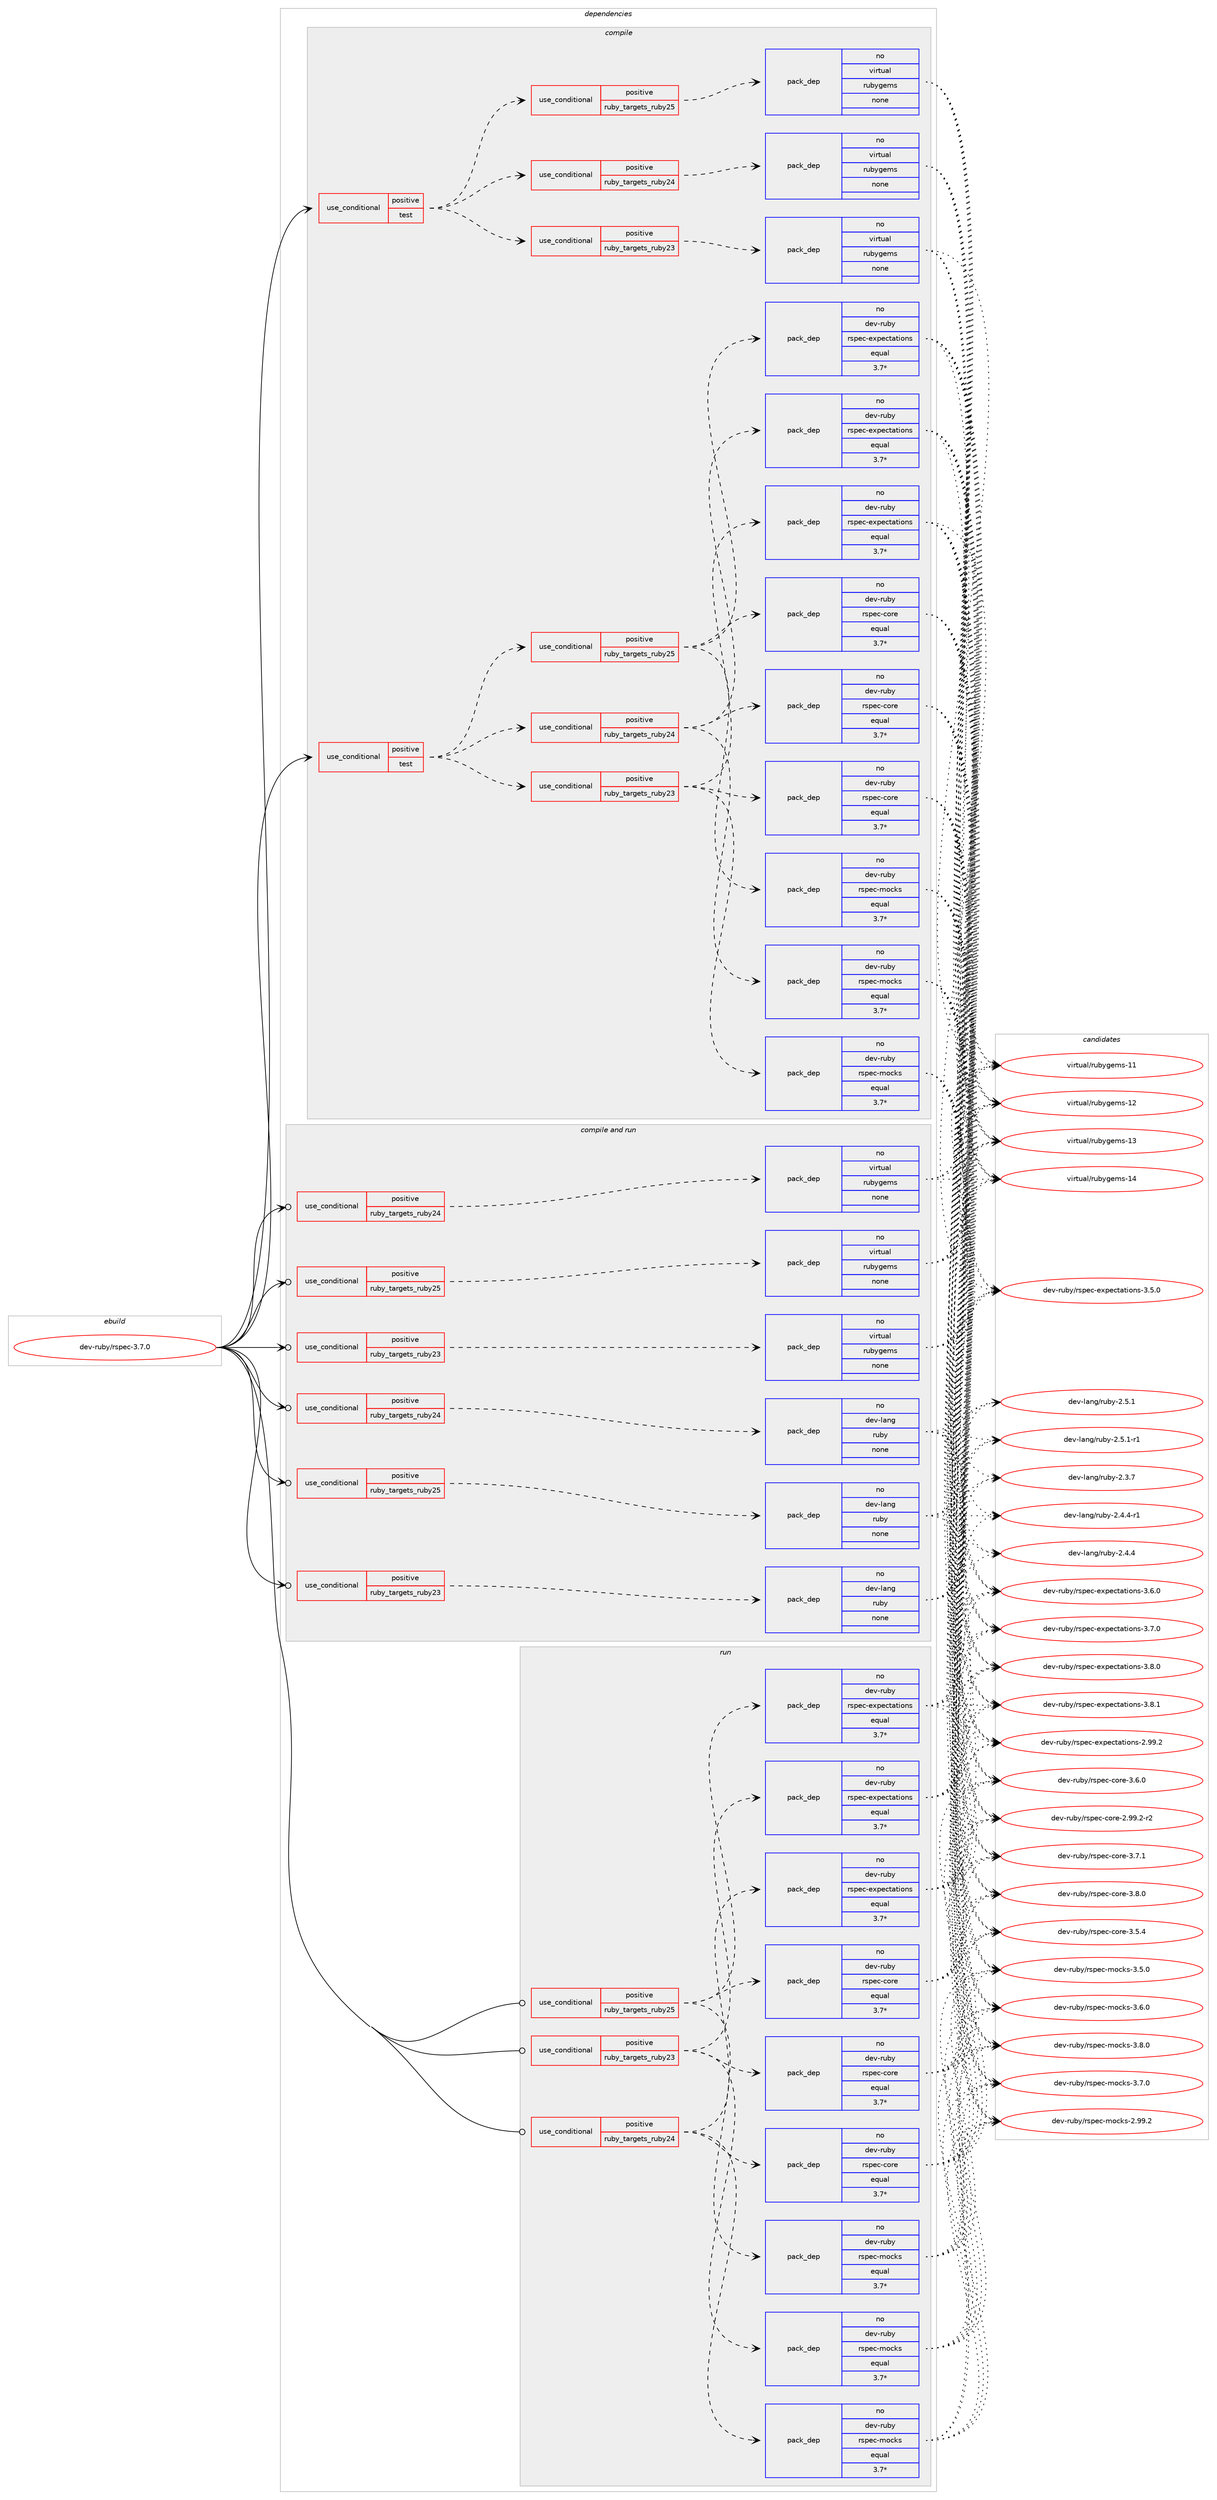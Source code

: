 digraph prolog {

# *************
# Graph options
# *************

newrank=true;
concentrate=true;
compound=true;
graph [rankdir=LR,fontname=Helvetica,fontsize=10,ranksep=1.5];#, ranksep=2.5, nodesep=0.2];
edge  [arrowhead=vee];
node  [fontname=Helvetica,fontsize=10];

# **********
# The ebuild
# **********

subgraph cluster_leftcol {
color=gray;
rank=same;
label=<<i>ebuild</i>>;
id [label="dev-ruby/rspec-3.7.0", color=red, width=4, href="../dev-ruby/rspec-3.7.0.svg"];
}

# ****************
# The dependencies
# ****************

subgraph cluster_midcol {
color=gray;
label=<<i>dependencies</i>>;
subgraph cluster_compile {
fillcolor="#eeeeee";
style=filled;
label=<<i>compile</i>>;
subgraph cond1947 {
dependency6001 [label=<<TABLE BORDER="0" CELLBORDER="1" CELLSPACING="0" CELLPADDING="4"><TR><TD ROWSPAN="3" CELLPADDING="10">use_conditional</TD></TR><TR><TD>positive</TD></TR><TR><TD>test</TD></TR></TABLE>>, shape=none, color=red];
subgraph cond1948 {
dependency6002 [label=<<TABLE BORDER="0" CELLBORDER="1" CELLSPACING="0" CELLPADDING="4"><TR><TD ROWSPAN="3" CELLPADDING="10">use_conditional</TD></TR><TR><TD>positive</TD></TR><TR><TD>ruby_targets_ruby23</TD></TR></TABLE>>, shape=none, color=red];
subgraph pack3943 {
dependency6003 [label=<<TABLE BORDER="0" CELLBORDER="1" CELLSPACING="0" CELLPADDING="4" WIDTH="220"><TR><TD ROWSPAN="6" CELLPADDING="30">pack_dep</TD></TR><TR><TD WIDTH="110">no</TD></TR><TR><TD>dev-ruby</TD></TR><TR><TD>rspec-core</TD></TR><TR><TD>equal</TD></TR><TR><TD>3.7*</TD></TR></TABLE>>, shape=none, color=blue];
}
dependency6002:e -> dependency6003:w [weight=20,style="dashed",arrowhead="vee"];
subgraph pack3944 {
dependency6004 [label=<<TABLE BORDER="0" CELLBORDER="1" CELLSPACING="0" CELLPADDING="4" WIDTH="220"><TR><TD ROWSPAN="6" CELLPADDING="30">pack_dep</TD></TR><TR><TD WIDTH="110">no</TD></TR><TR><TD>dev-ruby</TD></TR><TR><TD>rspec-expectations</TD></TR><TR><TD>equal</TD></TR><TR><TD>3.7*</TD></TR></TABLE>>, shape=none, color=blue];
}
dependency6002:e -> dependency6004:w [weight=20,style="dashed",arrowhead="vee"];
subgraph pack3945 {
dependency6005 [label=<<TABLE BORDER="0" CELLBORDER="1" CELLSPACING="0" CELLPADDING="4" WIDTH="220"><TR><TD ROWSPAN="6" CELLPADDING="30">pack_dep</TD></TR><TR><TD WIDTH="110">no</TD></TR><TR><TD>dev-ruby</TD></TR><TR><TD>rspec-mocks</TD></TR><TR><TD>equal</TD></TR><TR><TD>3.7*</TD></TR></TABLE>>, shape=none, color=blue];
}
dependency6002:e -> dependency6005:w [weight=20,style="dashed",arrowhead="vee"];
}
dependency6001:e -> dependency6002:w [weight=20,style="dashed",arrowhead="vee"];
subgraph cond1949 {
dependency6006 [label=<<TABLE BORDER="0" CELLBORDER="1" CELLSPACING="0" CELLPADDING="4"><TR><TD ROWSPAN="3" CELLPADDING="10">use_conditional</TD></TR><TR><TD>positive</TD></TR><TR><TD>ruby_targets_ruby24</TD></TR></TABLE>>, shape=none, color=red];
subgraph pack3946 {
dependency6007 [label=<<TABLE BORDER="0" CELLBORDER="1" CELLSPACING="0" CELLPADDING="4" WIDTH="220"><TR><TD ROWSPAN="6" CELLPADDING="30">pack_dep</TD></TR><TR><TD WIDTH="110">no</TD></TR><TR><TD>dev-ruby</TD></TR><TR><TD>rspec-core</TD></TR><TR><TD>equal</TD></TR><TR><TD>3.7*</TD></TR></TABLE>>, shape=none, color=blue];
}
dependency6006:e -> dependency6007:w [weight=20,style="dashed",arrowhead="vee"];
subgraph pack3947 {
dependency6008 [label=<<TABLE BORDER="0" CELLBORDER="1" CELLSPACING="0" CELLPADDING="4" WIDTH="220"><TR><TD ROWSPAN="6" CELLPADDING="30">pack_dep</TD></TR><TR><TD WIDTH="110">no</TD></TR><TR><TD>dev-ruby</TD></TR><TR><TD>rspec-expectations</TD></TR><TR><TD>equal</TD></TR><TR><TD>3.7*</TD></TR></TABLE>>, shape=none, color=blue];
}
dependency6006:e -> dependency6008:w [weight=20,style="dashed",arrowhead="vee"];
subgraph pack3948 {
dependency6009 [label=<<TABLE BORDER="0" CELLBORDER="1" CELLSPACING="0" CELLPADDING="4" WIDTH="220"><TR><TD ROWSPAN="6" CELLPADDING="30">pack_dep</TD></TR><TR><TD WIDTH="110">no</TD></TR><TR><TD>dev-ruby</TD></TR><TR><TD>rspec-mocks</TD></TR><TR><TD>equal</TD></TR><TR><TD>3.7*</TD></TR></TABLE>>, shape=none, color=blue];
}
dependency6006:e -> dependency6009:w [weight=20,style="dashed",arrowhead="vee"];
}
dependency6001:e -> dependency6006:w [weight=20,style="dashed",arrowhead="vee"];
subgraph cond1950 {
dependency6010 [label=<<TABLE BORDER="0" CELLBORDER="1" CELLSPACING="0" CELLPADDING="4"><TR><TD ROWSPAN="3" CELLPADDING="10">use_conditional</TD></TR><TR><TD>positive</TD></TR><TR><TD>ruby_targets_ruby25</TD></TR></TABLE>>, shape=none, color=red];
subgraph pack3949 {
dependency6011 [label=<<TABLE BORDER="0" CELLBORDER="1" CELLSPACING="0" CELLPADDING="4" WIDTH="220"><TR><TD ROWSPAN="6" CELLPADDING="30">pack_dep</TD></TR><TR><TD WIDTH="110">no</TD></TR><TR><TD>dev-ruby</TD></TR><TR><TD>rspec-core</TD></TR><TR><TD>equal</TD></TR><TR><TD>3.7*</TD></TR></TABLE>>, shape=none, color=blue];
}
dependency6010:e -> dependency6011:w [weight=20,style="dashed",arrowhead="vee"];
subgraph pack3950 {
dependency6012 [label=<<TABLE BORDER="0" CELLBORDER="1" CELLSPACING="0" CELLPADDING="4" WIDTH="220"><TR><TD ROWSPAN="6" CELLPADDING="30">pack_dep</TD></TR><TR><TD WIDTH="110">no</TD></TR><TR><TD>dev-ruby</TD></TR><TR><TD>rspec-expectations</TD></TR><TR><TD>equal</TD></TR><TR><TD>3.7*</TD></TR></TABLE>>, shape=none, color=blue];
}
dependency6010:e -> dependency6012:w [weight=20,style="dashed",arrowhead="vee"];
subgraph pack3951 {
dependency6013 [label=<<TABLE BORDER="0" CELLBORDER="1" CELLSPACING="0" CELLPADDING="4" WIDTH="220"><TR><TD ROWSPAN="6" CELLPADDING="30">pack_dep</TD></TR><TR><TD WIDTH="110">no</TD></TR><TR><TD>dev-ruby</TD></TR><TR><TD>rspec-mocks</TD></TR><TR><TD>equal</TD></TR><TR><TD>3.7*</TD></TR></TABLE>>, shape=none, color=blue];
}
dependency6010:e -> dependency6013:w [weight=20,style="dashed",arrowhead="vee"];
}
dependency6001:e -> dependency6010:w [weight=20,style="dashed",arrowhead="vee"];
}
id:e -> dependency6001:w [weight=20,style="solid",arrowhead="vee"];
subgraph cond1951 {
dependency6014 [label=<<TABLE BORDER="0" CELLBORDER="1" CELLSPACING="0" CELLPADDING="4"><TR><TD ROWSPAN="3" CELLPADDING="10">use_conditional</TD></TR><TR><TD>positive</TD></TR><TR><TD>test</TD></TR></TABLE>>, shape=none, color=red];
subgraph cond1952 {
dependency6015 [label=<<TABLE BORDER="0" CELLBORDER="1" CELLSPACING="0" CELLPADDING="4"><TR><TD ROWSPAN="3" CELLPADDING="10">use_conditional</TD></TR><TR><TD>positive</TD></TR><TR><TD>ruby_targets_ruby23</TD></TR></TABLE>>, shape=none, color=red];
subgraph pack3952 {
dependency6016 [label=<<TABLE BORDER="0" CELLBORDER="1" CELLSPACING="0" CELLPADDING="4" WIDTH="220"><TR><TD ROWSPAN="6" CELLPADDING="30">pack_dep</TD></TR><TR><TD WIDTH="110">no</TD></TR><TR><TD>virtual</TD></TR><TR><TD>rubygems</TD></TR><TR><TD>none</TD></TR><TR><TD></TD></TR></TABLE>>, shape=none, color=blue];
}
dependency6015:e -> dependency6016:w [weight=20,style="dashed",arrowhead="vee"];
}
dependency6014:e -> dependency6015:w [weight=20,style="dashed",arrowhead="vee"];
subgraph cond1953 {
dependency6017 [label=<<TABLE BORDER="0" CELLBORDER="1" CELLSPACING="0" CELLPADDING="4"><TR><TD ROWSPAN="3" CELLPADDING="10">use_conditional</TD></TR><TR><TD>positive</TD></TR><TR><TD>ruby_targets_ruby24</TD></TR></TABLE>>, shape=none, color=red];
subgraph pack3953 {
dependency6018 [label=<<TABLE BORDER="0" CELLBORDER="1" CELLSPACING="0" CELLPADDING="4" WIDTH="220"><TR><TD ROWSPAN="6" CELLPADDING="30">pack_dep</TD></TR><TR><TD WIDTH="110">no</TD></TR><TR><TD>virtual</TD></TR><TR><TD>rubygems</TD></TR><TR><TD>none</TD></TR><TR><TD></TD></TR></TABLE>>, shape=none, color=blue];
}
dependency6017:e -> dependency6018:w [weight=20,style="dashed",arrowhead="vee"];
}
dependency6014:e -> dependency6017:w [weight=20,style="dashed",arrowhead="vee"];
subgraph cond1954 {
dependency6019 [label=<<TABLE BORDER="0" CELLBORDER="1" CELLSPACING="0" CELLPADDING="4"><TR><TD ROWSPAN="3" CELLPADDING="10">use_conditional</TD></TR><TR><TD>positive</TD></TR><TR><TD>ruby_targets_ruby25</TD></TR></TABLE>>, shape=none, color=red];
subgraph pack3954 {
dependency6020 [label=<<TABLE BORDER="0" CELLBORDER="1" CELLSPACING="0" CELLPADDING="4" WIDTH="220"><TR><TD ROWSPAN="6" CELLPADDING="30">pack_dep</TD></TR><TR><TD WIDTH="110">no</TD></TR><TR><TD>virtual</TD></TR><TR><TD>rubygems</TD></TR><TR><TD>none</TD></TR><TR><TD></TD></TR></TABLE>>, shape=none, color=blue];
}
dependency6019:e -> dependency6020:w [weight=20,style="dashed",arrowhead="vee"];
}
dependency6014:e -> dependency6019:w [weight=20,style="dashed",arrowhead="vee"];
}
id:e -> dependency6014:w [weight=20,style="solid",arrowhead="vee"];
}
subgraph cluster_compileandrun {
fillcolor="#eeeeee";
style=filled;
label=<<i>compile and run</i>>;
subgraph cond1955 {
dependency6021 [label=<<TABLE BORDER="0" CELLBORDER="1" CELLSPACING="0" CELLPADDING="4"><TR><TD ROWSPAN="3" CELLPADDING="10">use_conditional</TD></TR><TR><TD>positive</TD></TR><TR><TD>ruby_targets_ruby23</TD></TR></TABLE>>, shape=none, color=red];
subgraph pack3955 {
dependency6022 [label=<<TABLE BORDER="0" CELLBORDER="1" CELLSPACING="0" CELLPADDING="4" WIDTH="220"><TR><TD ROWSPAN="6" CELLPADDING="30">pack_dep</TD></TR><TR><TD WIDTH="110">no</TD></TR><TR><TD>dev-lang</TD></TR><TR><TD>ruby</TD></TR><TR><TD>none</TD></TR><TR><TD></TD></TR></TABLE>>, shape=none, color=blue];
}
dependency6021:e -> dependency6022:w [weight=20,style="dashed",arrowhead="vee"];
}
id:e -> dependency6021:w [weight=20,style="solid",arrowhead="odotvee"];
subgraph cond1956 {
dependency6023 [label=<<TABLE BORDER="0" CELLBORDER="1" CELLSPACING="0" CELLPADDING="4"><TR><TD ROWSPAN="3" CELLPADDING="10">use_conditional</TD></TR><TR><TD>positive</TD></TR><TR><TD>ruby_targets_ruby23</TD></TR></TABLE>>, shape=none, color=red];
subgraph pack3956 {
dependency6024 [label=<<TABLE BORDER="0" CELLBORDER="1" CELLSPACING="0" CELLPADDING="4" WIDTH="220"><TR><TD ROWSPAN="6" CELLPADDING="30">pack_dep</TD></TR><TR><TD WIDTH="110">no</TD></TR><TR><TD>virtual</TD></TR><TR><TD>rubygems</TD></TR><TR><TD>none</TD></TR><TR><TD></TD></TR></TABLE>>, shape=none, color=blue];
}
dependency6023:e -> dependency6024:w [weight=20,style="dashed",arrowhead="vee"];
}
id:e -> dependency6023:w [weight=20,style="solid",arrowhead="odotvee"];
subgraph cond1957 {
dependency6025 [label=<<TABLE BORDER="0" CELLBORDER="1" CELLSPACING="0" CELLPADDING="4"><TR><TD ROWSPAN="3" CELLPADDING="10">use_conditional</TD></TR><TR><TD>positive</TD></TR><TR><TD>ruby_targets_ruby24</TD></TR></TABLE>>, shape=none, color=red];
subgraph pack3957 {
dependency6026 [label=<<TABLE BORDER="0" CELLBORDER="1" CELLSPACING="0" CELLPADDING="4" WIDTH="220"><TR><TD ROWSPAN="6" CELLPADDING="30">pack_dep</TD></TR><TR><TD WIDTH="110">no</TD></TR><TR><TD>dev-lang</TD></TR><TR><TD>ruby</TD></TR><TR><TD>none</TD></TR><TR><TD></TD></TR></TABLE>>, shape=none, color=blue];
}
dependency6025:e -> dependency6026:w [weight=20,style="dashed",arrowhead="vee"];
}
id:e -> dependency6025:w [weight=20,style="solid",arrowhead="odotvee"];
subgraph cond1958 {
dependency6027 [label=<<TABLE BORDER="0" CELLBORDER="1" CELLSPACING="0" CELLPADDING="4"><TR><TD ROWSPAN="3" CELLPADDING="10">use_conditional</TD></TR><TR><TD>positive</TD></TR><TR><TD>ruby_targets_ruby24</TD></TR></TABLE>>, shape=none, color=red];
subgraph pack3958 {
dependency6028 [label=<<TABLE BORDER="0" CELLBORDER="1" CELLSPACING="0" CELLPADDING="4" WIDTH="220"><TR><TD ROWSPAN="6" CELLPADDING="30">pack_dep</TD></TR><TR><TD WIDTH="110">no</TD></TR><TR><TD>virtual</TD></TR><TR><TD>rubygems</TD></TR><TR><TD>none</TD></TR><TR><TD></TD></TR></TABLE>>, shape=none, color=blue];
}
dependency6027:e -> dependency6028:w [weight=20,style="dashed",arrowhead="vee"];
}
id:e -> dependency6027:w [weight=20,style="solid",arrowhead="odotvee"];
subgraph cond1959 {
dependency6029 [label=<<TABLE BORDER="0" CELLBORDER="1" CELLSPACING="0" CELLPADDING="4"><TR><TD ROWSPAN="3" CELLPADDING="10">use_conditional</TD></TR><TR><TD>positive</TD></TR><TR><TD>ruby_targets_ruby25</TD></TR></TABLE>>, shape=none, color=red];
subgraph pack3959 {
dependency6030 [label=<<TABLE BORDER="0" CELLBORDER="1" CELLSPACING="0" CELLPADDING="4" WIDTH="220"><TR><TD ROWSPAN="6" CELLPADDING="30">pack_dep</TD></TR><TR><TD WIDTH="110">no</TD></TR><TR><TD>dev-lang</TD></TR><TR><TD>ruby</TD></TR><TR><TD>none</TD></TR><TR><TD></TD></TR></TABLE>>, shape=none, color=blue];
}
dependency6029:e -> dependency6030:w [weight=20,style="dashed",arrowhead="vee"];
}
id:e -> dependency6029:w [weight=20,style="solid",arrowhead="odotvee"];
subgraph cond1960 {
dependency6031 [label=<<TABLE BORDER="0" CELLBORDER="1" CELLSPACING="0" CELLPADDING="4"><TR><TD ROWSPAN="3" CELLPADDING="10">use_conditional</TD></TR><TR><TD>positive</TD></TR><TR><TD>ruby_targets_ruby25</TD></TR></TABLE>>, shape=none, color=red];
subgraph pack3960 {
dependency6032 [label=<<TABLE BORDER="0" CELLBORDER="1" CELLSPACING="0" CELLPADDING="4" WIDTH="220"><TR><TD ROWSPAN="6" CELLPADDING="30">pack_dep</TD></TR><TR><TD WIDTH="110">no</TD></TR><TR><TD>virtual</TD></TR><TR><TD>rubygems</TD></TR><TR><TD>none</TD></TR><TR><TD></TD></TR></TABLE>>, shape=none, color=blue];
}
dependency6031:e -> dependency6032:w [weight=20,style="dashed",arrowhead="vee"];
}
id:e -> dependency6031:w [weight=20,style="solid",arrowhead="odotvee"];
}
subgraph cluster_run {
fillcolor="#eeeeee";
style=filled;
label=<<i>run</i>>;
subgraph cond1961 {
dependency6033 [label=<<TABLE BORDER="0" CELLBORDER="1" CELLSPACING="0" CELLPADDING="4"><TR><TD ROWSPAN="3" CELLPADDING="10">use_conditional</TD></TR><TR><TD>positive</TD></TR><TR><TD>ruby_targets_ruby23</TD></TR></TABLE>>, shape=none, color=red];
subgraph pack3961 {
dependency6034 [label=<<TABLE BORDER="0" CELLBORDER="1" CELLSPACING="0" CELLPADDING="4" WIDTH="220"><TR><TD ROWSPAN="6" CELLPADDING="30">pack_dep</TD></TR><TR><TD WIDTH="110">no</TD></TR><TR><TD>dev-ruby</TD></TR><TR><TD>rspec-core</TD></TR><TR><TD>equal</TD></TR><TR><TD>3.7*</TD></TR></TABLE>>, shape=none, color=blue];
}
dependency6033:e -> dependency6034:w [weight=20,style="dashed",arrowhead="vee"];
subgraph pack3962 {
dependency6035 [label=<<TABLE BORDER="0" CELLBORDER="1" CELLSPACING="0" CELLPADDING="4" WIDTH="220"><TR><TD ROWSPAN="6" CELLPADDING="30">pack_dep</TD></TR><TR><TD WIDTH="110">no</TD></TR><TR><TD>dev-ruby</TD></TR><TR><TD>rspec-expectations</TD></TR><TR><TD>equal</TD></TR><TR><TD>3.7*</TD></TR></TABLE>>, shape=none, color=blue];
}
dependency6033:e -> dependency6035:w [weight=20,style="dashed",arrowhead="vee"];
subgraph pack3963 {
dependency6036 [label=<<TABLE BORDER="0" CELLBORDER="1" CELLSPACING="0" CELLPADDING="4" WIDTH="220"><TR><TD ROWSPAN="6" CELLPADDING="30">pack_dep</TD></TR><TR><TD WIDTH="110">no</TD></TR><TR><TD>dev-ruby</TD></TR><TR><TD>rspec-mocks</TD></TR><TR><TD>equal</TD></TR><TR><TD>3.7*</TD></TR></TABLE>>, shape=none, color=blue];
}
dependency6033:e -> dependency6036:w [weight=20,style="dashed",arrowhead="vee"];
}
id:e -> dependency6033:w [weight=20,style="solid",arrowhead="odot"];
subgraph cond1962 {
dependency6037 [label=<<TABLE BORDER="0" CELLBORDER="1" CELLSPACING="0" CELLPADDING="4"><TR><TD ROWSPAN="3" CELLPADDING="10">use_conditional</TD></TR><TR><TD>positive</TD></TR><TR><TD>ruby_targets_ruby24</TD></TR></TABLE>>, shape=none, color=red];
subgraph pack3964 {
dependency6038 [label=<<TABLE BORDER="0" CELLBORDER="1" CELLSPACING="0" CELLPADDING="4" WIDTH="220"><TR><TD ROWSPAN="6" CELLPADDING="30">pack_dep</TD></TR><TR><TD WIDTH="110">no</TD></TR><TR><TD>dev-ruby</TD></TR><TR><TD>rspec-core</TD></TR><TR><TD>equal</TD></TR><TR><TD>3.7*</TD></TR></TABLE>>, shape=none, color=blue];
}
dependency6037:e -> dependency6038:w [weight=20,style="dashed",arrowhead="vee"];
subgraph pack3965 {
dependency6039 [label=<<TABLE BORDER="0" CELLBORDER="1" CELLSPACING="0" CELLPADDING="4" WIDTH="220"><TR><TD ROWSPAN="6" CELLPADDING="30">pack_dep</TD></TR><TR><TD WIDTH="110">no</TD></TR><TR><TD>dev-ruby</TD></TR><TR><TD>rspec-expectations</TD></TR><TR><TD>equal</TD></TR><TR><TD>3.7*</TD></TR></TABLE>>, shape=none, color=blue];
}
dependency6037:e -> dependency6039:w [weight=20,style="dashed",arrowhead="vee"];
subgraph pack3966 {
dependency6040 [label=<<TABLE BORDER="0" CELLBORDER="1" CELLSPACING="0" CELLPADDING="4" WIDTH="220"><TR><TD ROWSPAN="6" CELLPADDING="30">pack_dep</TD></TR><TR><TD WIDTH="110">no</TD></TR><TR><TD>dev-ruby</TD></TR><TR><TD>rspec-mocks</TD></TR><TR><TD>equal</TD></TR><TR><TD>3.7*</TD></TR></TABLE>>, shape=none, color=blue];
}
dependency6037:e -> dependency6040:w [weight=20,style="dashed",arrowhead="vee"];
}
id:e -> dependency6037:w [weight=20,style="solid",arrowhead="odot"];
subgraph cond1963 {
dependency6041 [label=<<TABLE BORDER="0" CELLBORDER="1" CELLSPACING="0" CELLPADDING="4"><TR><TD ROWSPAN="3" CELLPADDING="10">use_conditional</TD></TR><TR><TD>positive</TD></TR><TR><TD>ruby_targets_ruby25</TD></TR></TABLE>>, shape=none, color=red];
subgraph pack3967 {
dependency6042 [label=<<TABLE BORDER="0" CELLBORDER="1" CELLSPACING="0" CELLPADDING="4" WIDTH="220"><TR><TD ROWSPAN="6" CELLPADDING="30">pack_dep</TD></TR><TR><TD WIDTH="110">no</TD></TR><TR><TD>dev-ruby</TD></TR><TR><TD>rspec-core</TD></TR><TR><TD>equal</TD></TR><TR><TD>3.7*</TD></TR></TABLE>>, shape=none, color=blue];
}
dependency6041:e -> dependency6042:w [weight=20,style="dashed",arrowhead="vee"];
subgraph pack3968 {
dependency6043 [label=<<TABLE BORDER="0" CELLBORDER="1" CELLSPACING="0" CELLPADDING="4" WIDTH="220"><TR><TD ROWSPAN="6" CELLPADDING="30">pack_dep</TD></TR><TR><TD WIDTH="110">no</TD></TR><TR><TD>dev-ruby</TD></TR><TR><TD>rspec-expectations</TD></TR><TR><TD>equal</TD></TR><TR><TD>3.7*</TD></TR></TABLE>>, shape=none, color=blue];
}
dependency6041:e -> dependency6043:w [weight=20,style="dashed",arrowhead="vee"];
subgraph pack3969 {
dependency6044 [label=<<TABLE BORDER="0" CELLBORDER="1" CELLSPACING="0" CELLPADDING="4" WIDTH="220"><TR><TD ROWSPAN="6" CELLPADDING="30">pack_dep</TD></TR><TR><TD WIDTH="110">no</TD></TR><TR><TD>dev-ruby</TD></TR><TR><TD>rspec-mocks</TD></TR><TR><TD>equal</TD></TR><TR><TD>3.7*</TD></TR></TABLE>>, shape=none, color=blue];
}
dependency6041:e -> dependency6044:w [weight=20,style="dashed",arrowhead="vee"];
}
id:e -> dependency6041:w [weight=20,style="solid",arrowhead="odot"];
}
}

# **************
# The candidates
# **************

subgraph cluster_choices {
rank=same;
color=gray;
label=<<i>candidates</i>>;

subgraph choice3943 {
color=black;
nodesep=1;
choice100101118451141179812147114115112101994599111114101455046575746504511450 [label="dev-ruby/rspec-core-2.99.2-r2", color=red, width=4,href="../dev-ruby/rspec-core-2.99.2-r2.svg"];
choice100101118451141179812147114115112101994599111114101455146534652 [label="dev-ruby/rspec-core-3.5.4", color=red, width=4,href="../dev-ruby/rspec-core-3.5.4.svg"];
choice100101118451141179812147114115112101994599111114101455146544648 [label="dev-ruby/rspec-core-3.6.0", color=red, width=4,href="../dev-ruby/rspec-core-3.6.0.svg"];
choice100101118451141179812147114115112101994599111114101455146554649 [label="dev-ruby/rspec-core-3.7.1", color=red, width=4,href="../dev-ruby/rspec-core-3.7.1.svg"];
choice100101118451141179812147114115112101994599111114101455146564648 [label="dev-ruby/rspec-core-3.8.0", color=red, width=4,href="../dev-ruby/rspec-core-3.8.0.svg"];
dependency6003:e -> choice100101118451141179812147114115112101994599111114101455046575746504511450:w [style=dotted,weight="100"];
dependency6003:e -> choice100101118451141179812147114115112101994599111114101455146534652:w [style=dotted,weight="100"];
dependency6003:e -> choice100101118451141179812147114115112101994599111114101455146544648:w [style=dotted,weight="100"];
dependency6003:e -> choice100101118451141179812147114115112101994599111114101455146554649:w [style=dotted,weight="100"];
dependency6003:e -> choice100101118451141179812147114115112101994599111114101455146564648:w [style=dotted,weight="100"];
}
subgraph choice3944 {
color=black;
nodesep=1;
choice1001011184511411798121471141151121019945101120112101991169711610511111011545504657574650 [label="dev-ruby/rspec-expectations-2.99.2", color=red, width=4,href="../dev-ruby/rspec-expectations-2.99.2.svg"];
choice10010111845114117981214711411511210199451011201121019911697116105111110115455146534648 [label="dev-ruby/rspec-expectations-3.5.0", color=red, width=4,href="../dev-ruby/rspec-expectations-3.5.0.svg"];
choice10010111845114117981214711411511210199451011201121019911697116105111110115455146544648 [label="dev-ruby/rspec-expectations-3.6.0", color=red, width=4,href="../dev-ruby/rspec-expectations-3.6.0.svg"];
choice10010111845114117981214711411511210199451011201121019911697116105111110115455146554648 [label="dev-ruby/rspec-expectations-3.7.0", color=red, width=4,href="../dev-ruby/rspec-expectations-3.7.0.svg"];
choice10010111845114117981214711411511210199451011201121019911697116105111110115455146564648 [label="dev-ruby/rspec-expectations-3.8.0", color=red, width=4,href="../dev-ruby/rspec-expectations-3.8.0.svg"];
choice10010111845114117981214711411511210199451011201121019911697116105111110115455146564649 [label="dev-ruby/rspec-expectations-3.8.1", color=red, width=4,href="../dev-ruby/rspec-expectations-3.8.1.svg"];
dependency6004:e -> choice1001011184511411798121471141151121019945101120112101991169711610511111011545504657574650:w [style=dotted,weight="100"];
dependency6004:e -> choice10010111845114117981214711411511210199451011201121019911697116105111110115455146534648:w [style=dotted,weight="100"];
dependency6004:e -> choice10010111845114117981214711411511210199451011201121019911697116105111110115455146544648:w [style=dotted,weight="100"];
dependency6004:e -> choice10010111845114117981214711411511210199451011201121019911697116105111110115455146554648:w [style=dotted,weight="100"];
dependency6004:e -> choice10010111845114117981214711411511210199451011201121019911697116105111110115455146564648:w [style=dotted,weight="100"];
dependency6004:e -> choice10010111845114117981214711411511210199451011201121019911697116105111110115455146564649:w [style=dotted,weight="100"];
}
subgraph choice3945 {
color=black;
nodesep=1;
choice10010111845114117981214711411511210199451091119910711545504657574650 [label="dev-ruby/rspec-mocks-2.99.2", color=red, width=4,href="../dev-ruby/rspec-mocks-2.99.2.svg"];
choice100101118451141179812147114115112101994510911199107115455146534648 [label="dev-ruby/rspec-mocks-3.5.0", color=red, width=4,href="../dev-ruby/rspec-mocks-3.5.0.svg"];
choice100101118451141179812147114115112101994510911199107115455146544648 [label="dev-ruby/rspec-mocks-3.6.0", color=red, width=4,href="../dev-ruby/rspec-mocks-3.6.0.svg"];
choice100101118451141179812147114115112101994510911199107115455146554648 [label="dev-ruby/rspec-mocks-3.7.0", color=red, width=4,href="../dev-ruby/rspec-mocks-3.7.0.svg"];
choice100101118451141179812147114115112101994510911199107115455146564648 [label="dev-ruby/rspec-mocks-3.8.0", color=red, width=4,href="../dev-ruby/rspec-mocks-3.8.0.svg"];
dependency6005:e -> choice10010111845114117981214711411511210199451091119910711545504657574650:w [style=dotted,weight="100"];
dependency6005:e -> choice100101118451141179812147114115112101994510911199107115455146534648:w [style=dotted,weight="100"];
dependency6005:e -> choice100101118451141179812147114115112101994510911199107115455146544648:w [style=dotted,weight="100"];
dependency6005:e -> choice100101118451141179812147114115112101994510911199107115455146554648:w [style=dotted,weight="100"];
dependency6005:e -> choice100101118451141179812147114115112101994510911199107115455146564648:w [style=dotted,weight="100"];
}
subgraph choice3946 {
color=black;
nodesep=1;
choice100101118451141179812147114115112101994599111114101455046575746504511450 [label="dev-ruby/rspec-core-2.99.2-r2", color=red, width=4,href="../dev-ruby/rspec-core-2.99.2-r2.svg"];
choice100101118451141179812147114115112101994599111114101455146534652 [label="dev-ruby/rspec-core-3.5.4", color=red, width=4,href="../dev-ruby/rspec-core-3.5.4.svg"];
choice100101118451141179812147114115112101994599111114101455146544648 [label="dev-ruby/rspec-core-3.6.0", color=red, width=4,href="../dev-ruby/rspec-core-3.6.0.svg"];
choice100101118451141179812147114115112101994599111114101455146554649 [label="dev-ruby/rspec-core-3.7.1", color=red, width=4,href="../dev-ruby/rspec-core-3.7.1.svg"];
choice100101118451141179812147114115112101994599111114101455146564648 [label="dev-ruby/rspec-core-3.8.0", color=red, width=4,href="../dev-ruby/rspec-core-3.8.0.svg"];
dependency6007:e -> choice100101118451141179812147114115112101994599111114101455046575746504511450:w [style=dotted,weight="100"];
dependency6007:e -> choice100101118451141179812147114115112101994599111114101455146534652:w [style=dotted,weight="100"];
dependency6007:e -> choice100101118451141179812147114115112101994599111114101455146544648:w [style=dotted,weight="100"];
dependency6007:e -> choice100101118451141179812147114115112101994599111114101455146554649:w [style=dotted,weight="100"];
dependency6007:e -> choice100101118451141179812147114115112101994599111114101455146564648:w [style=dotted,weight="100"];
}
subgraph choice3947 {
color=black;
nodesep=1;
choice1001011184511411798121471141151121019945101120112101991169711610511111011545504657574650 [label="dev-ruby/rspec-expectations-2.99.2", color=red, width=4,href="../dev-ruby/rspec-expectations-2.99.2.svg"];
choice10010111845114117981214711411511210199451011201121019911697116105111110115455146534648 [label="dev-ruby/rspec-expectations-3.5.0", color=red, width=4,href="../dev-ruby/rspec-expectations-3.5.0.svg"];
choice10010111845114117981214711411511210199451011201121019911697116105111110115455146544648 [label="dev-ruby/rspec-expectations-3.6.0", color=red, width=4,href="../dev-ruby/rspec-expectations-3.6.0.svg"];
choice10010111845114117981214711411511210199451011201121019911697116105111110115455146554648 [label="dev-ruby/rspec-expectations-3.7.0", color=red, width=4,href="../dev-ruby/rspec-expectations-3.7.0.svg"];
choice10010111845114117981214711411511210199451011201121019911697116105111110115455146564648 [label="dev-ruby/rspec-expectations-3.8.0", color=red, width=4,href="../dev-ruby/rspec-expectations-3.8.0.svg"];
choice10010111845114117981214711411511210199451011201121019911697116105111110115455146564649 [label="dev-ruby/rspec-expectations-3.8.1", color=red, width=4,href="../dev-ruby/rspec-expectations-3.8.1.svg"];
dependency6008:e -> choice1001011184511411798121471141151121019945101120112101991169711610511111011545504657574650:w [style=dotted,weight="100"];
dependency6008:e -> choice10010111845114117981214711411511210199451011201121019911697116105111110115455146534648:w [style=dotted,weight="100"];
dependency6008:e -> choice10010111845114117981214711411511210199451011201121019911697116105111110115455146544648:w [style=dotted,weight="100"];
dependency6008:e -> choice10010111845114117981214711411511210199451011201121019911697116105111110115455146554648:w [style=dotted,weight="100"];
dependency6008:e -> choice10010111845114117981214711411511210199451011201121019911697116105111110115455146564648:w [style=dotted,weight="100"];
dependency6008:e -> choice10010111845114117981214711411511210199451011201121019911697116105111110115455146564649:w [style=dotted,weight="100"];
}
subgraph choice3948 {
color=black;
nodesep=1;
choice10010111845114117981214711411511210199451091119910711545504657574650 [label="dev-ruby/rspec-mocks-2.99.2", color=red, width=4,href="../dev-ruby/rspec-mocks-2.99.2.svg"];
choice100101118451141179812147114115112101994510911199107115455146534648 [label="dev-ruby/rspec-mocks-3.5.0", color=red, width=4,href="../dev-ruby/rspec-mocks-3.5.0.svg"];
choice100101118451141179812147114115112101994510911199107115455146544648 [label="dev-ruby/rspec-mocks-3.6.0", color=red, width=4,href="../dev-ruby/rspec-mocks-3.6.0.svg"];
choice100101118451141179812147114115112101994510911199107115455146554648 [label="dev-ruby/rspec-mocks-3.7.0", color=red, width=4,href="../dev-ruby/rspec-mocks-3.7.0.svg"];
choice100101118451141179812147114115112101994510911199107115455146564648 [label="dev-ruby/rspec-mocks-3.8.0", color=red, width=4,href="../dev-ruby/rspec-mocks-3.8.0.svg"];
dependency6009:e -> choice10010111845114117981214711411511210199451091119910711545504657574650:w [style=dotted,weight="100"];
dependency6009:e -> choice100101118451141179812147114115112101994510911199107115455146534648:w [style=dotted,weight="100"];
dependency6009:e -> choice100101118451141179812147114115112101994510911199107115455146544648:w [style=dotted,weight="100"];
dependency6009:e -> choice100101118451141179812147114115112101994510911199107115455146554648:w [style=dotted,weight="100"];
dependency6009:e -> choice100101118451141179812147114115112101994510911199107115455146564648:w [style=dotted,weight="100"];
}
subgraph choice3949 {
color=black;
nodesep=1;
choice100101118451141179812147114115112101994599111114101455046575746504511450 [label="dev-ruby/rspec-core-2.99.2-r2", color=red, width=4,href="../dev-ruby/rspec-core-2.99.2-r2.svg"];
choice100101118451141179812147114115112101994599111114101455146534652 [label="dev-ruby/rspec-core-3.5.4", color=red, width=4,href="../dev-ruby/rspec-core-3.5.4.svg"];
choice100101118451141179812147114115112101994599111114101455146544648 [label="dev-ruby/rspec-core-3.6.0", color=red, width=4,href="../dev-ruby/rspec-core-3.6.0.svg"];
choice100101118451141179812147114115112101994599111114101455146554649 [label="dev-ruby/rspec-core-3.7.1", color=red, width=4,href="../dev-ruby/rspec-core-3.7.1.svg"];
choice100101118451141179812147114115112101994599111114101455146564648 [label="dev-ruby/rspec-core-3.8.0", color=red, width=4,href="../dev-ruby/rspec-core-3.8.0.svg"];
dependency6011:e -> choice100101118451141179812147114115112101994599111114101455046575746504511450:w [style=dotted,weight="100"];
dependency6011:e -> choice100101118451141179812147114115112101994599111114101455146534652:w [style=dotted,weight="100"];
dependency6011:e -> choice100101118451141179812147114115112101994599111114101455146544648:w [style=dotted,weight="100"];
dependency6011:e -> choice100101118451141179812147114115112101994599111114101455146554649:w [style=dotted,weight="100"];
dependency6011:e -> choice100101118451141179812147114115112101994599111114101455146564648:w [style=dotted,weight="100"];
}
subgraph choice3950 {
color=black;
nodesep=1;
choice1001011184511411798121471141151121019945101120112101991169711610511111011545504657574650 [label="dev-ruby/rspec-expectations-2.99.2", color=red, width=4,href="../dev-ruby/rspec-expectations-2.99.2.svg"];
choice10010111845114117981214711411511210199451011201121019911697116105111110115455146534648 [label="dev-ruby/rspec-expectations-3.5.0", color=red, width=4,href="../dev-ruby/rspec-expectations-3.5.0.svg"];
choice10010111845114117981214711411511210199451011201121019911697116105111110115455146544648 [label="dev-ruby/rspec-expectations-3.6.0", color=red, width=4,href="../dev-ruby/rspec-expectations-3.6.0.svg"];
choice10010111845114117981214711411511210199451011201121019911697116105111110115455146554648 [label="dev-ruby/rspec-expectations-3.7.0", color=red, width=4,href="../dev-ruby/rspec-expectations-3.7.0.svg"];
choice10010111845114117981214711411511210199451011201121019911697116105111110115455146564648 [label="dev-ruby/rspec-expectations-3.8.0", color=red, width=4,href="../dev-ruby/rspec-expectations-3.8.0.svg"];
choice10010111845114117981214711411511210199451011201121019911697116105111110115455146564649 [label="dev-ruby/rspec-expectations-3.8.1", color=red, width=4,href="../dev-ruby/rspec-expectations-3.8.1.svg"];
dependency6012:e -> choice1001011184511411798121471141151121019945101120112101991169711610511111011545504657574650:w [style=dotted,weight="100"];
dependency6012:e -> choice10010111845114117981214711411511210199451011201121019911697116105111110115455146534648:w [style=dotted,weight="100"];
dependency6012:e -> choice10010111845114117981214711411511210199451011201121019911697116105111110115455146544648:w [style=dotted,weight="100"];
dependency6012:e -> choice10010111845114117981214711411511210199451011201121019911697116105111110115455146554648:w [style=dotted,weight="100"];
dependency6012:e -> choice10010111845114117981214711411511210199451011201121019911697116105111110115455146564648:w [style=dotted,weight="100"];
dependency6012:e -> choice10010111845114117981214711411511210199451011201121019911697116105111110115455146564649:w [style=dotted,weight="100"];
}
subgraph choice3951 {
color=black;
nodesep=1;
choice10010111845114117981214711411511210199451091119910711545504657574650 [label="dev-ruby/rspec-mocks-2.99.2", color=red, width=4,href="../dev-ruby/rspec-mocks-2.99.2.svg"];
choice100101118451141179812147114115112101994510911199107115455146534648 [label="dev-ruby/rspec-mocks-3.5.0", color=red, width=4,href="../dev-ruby/rspec-mocks-3.5.0.svg"];
choice100101118451141179812147114115112101994510911199107115455146544648 [label="dev-ruby/rspec-mocks-3.6.0", color=red, width=4,href="../dev-ruby/rspec-mocks-3.6.0.svg"];
choice100101118451141179812147114115112101994510911199107115455146554648 [label="dev-ruby/rspec-mocks-3.7.0", color=red, width=4,href="../dev-ruby/rspec-mocks-3.7.0.svg"];
choice100101118451141179812147114115112101994510911199107115455146564648 [label="dev-ruby/rspec-mocks-3.8.0", color=red, width=4,href="../dev-ruby/rspec-mocks-3.8.0.svg"];
dependency6013:e -> choice10010111845114117981214711411511210199451091119910711545504657574650:w [style=dotted,weight="100"];
dependency6013:e -> choice100101118451141179812147114115112101994510911199107115455146534648:w [style=dotted,weight="100"];
dependency6013:e -> choice100101118451141179812147114115112101994510911199107115455146544648:w [style=dotted,weight="100"];
dependency6013:e -> choice100101118451141179812147114115112101994510911199107115455146554648:w [style=dotted,weight="100"];
dependency6013:e -> choice100101118451141179812147114115112101994510911199107115455146564648:w [style=dotted,weight="100"];
}
subgraph choice3952 {
color=black;
nodesep=1;
choice118105114116117971084711411798121103101109115454949 [label="virtual/rubygems-11", color=red, width=4,href="../virtual/rubygems-11.svg"];
choice118105114116117971084711411798121103101109115454950 [label="virtual/rubygems-12", color=red, width=4,href="../virtual/rubygems-12.svg"];
choice118105114116117971084711411798121103101109115454951 [label="virtual/rubygems-13", color=red, width=4,href="../virtual/rubygems-13.svg"];
choice118105114116117971084711411798121103101109115454952 [label="virtual/rubygems-14", color=red, width=4,href="../virtual/rubygems-14.svg"];
dependency6016:e -> choice118105114116117971084711411798121103101109115454949:w [style=dotted,weight="100"];
dependency6016:e -> choice118105114116117971084711411798121103101109115454950:w [style=dotted,weight="100"];
dependency6016:e -> choice118105114116117971084711411798121103101109115454951:w [style=dotted,weight="100"];
dependency6016:e -> choice118105114116117971084711411798121103101109115454952:w [style=dotted,weight="100"];
}
subgraph choice3953 {
color=black;
nodesep=1;
choice118105114116117971084711411798121103101109115454949 [label="virtual/rubygems-11", color=red, width=4,href="../virtual/rubygems-11.svg"];
choice118105114116117971084711411798121103101109115454950 [label="virtual/rubygems-12", color=red, width=4,href="../virtual/rubygems-12.svg"];
choice118105114116117971084711411798121103101109115454951 [label="virtual/rubygems-13", color=red, width=4,href="../virtual/rubygems-13.svg"];
choice118105114116117971084711411798121103101109115454952 [label="virtual/rubygems-14", color=red, width=4,href="../virtual/rubygems-14.svg"];
dependency6018:e -> choice118105114116117971084711411798121103101109115454949:w [style=dotted,weight="100"];
dependency6018:e -> choice118105114116117971084711411798121103101109115454950:w [style=dotted,weight="100"];
dependency6018:e -> choice118105114116117971084711411798121103101109115454951:w [style=dotted,weight="100"];
dependency6018:e -> choice118105114116117971084711411798121103101109115454952:w [style=dotted,weight="100"];
}
subgraph choice3954 {
color=black;
nodesep=1;
choice118105114116117971084711411798121103101109115454949 [label="virtual/rubygems-11", color=red, width=4,href="../virtual/rubygems-11.svg"];
choice118105114116117971084711411798121103101109115454950 [label="virtual/rubygems-12", color=red, width=4,href="../virtual/rubygems-12.svg"];
choice118105114116117971084711411798121103101109115454951 [label="virtual/rubygems-13", color=red, width=4,href="../virtual/rubygems-13.svg"];
choice118105114116117971084711411798121103101109115454952 [label="virtual/rubygems-14", color=red, width=4,href="../virtual/rubygems-14.svg"];
dependency6020:e -> choice118105114116117971084711411798121103101109115454949:w [style=dotted,weight="100"];
dependency6020:e -> choice118105114116117971084711411798121103101109115454950:w [style=dotted,weight="100"];
dependency6020:e -> choice118105114116117971084711411798121103101109115454951:w [style=dotted,weight="100"];
dependency6020:e -> choice118105114116117971084711411798121103101109115454952:w [style=dotted,weight="100"];
}
subgraph choice3955 {
color=black;
nodesep=1;
choice10010111845108971101034711411798121455046514655 [label="dev-lang/ruby-2.3.7", color=red, width=4,href="../dev-lang/ruby-2.3.7.svg"];
choice10010111845108971101034711411798121455046524652 [label="dev-lang/ruby-2.4.4", color=red, width=4,href="../dev-lang/ruby-2.4.4.svg"];
choice100101118451089711010347114117981214550465246524511449 [label="dev-lang/ruby-2.4.4-r1", color=red, width=4,href="../dev-lang/ruby-2.4.4-r1.svg"];
choice10010111845108971101034711411798121455046534649 [label="dev-lang/ruby-2.5.1", color=red, width=4,href="../dev-lang/ruby-2.5.1.svg"];
choice100101118451089711010347114117981214550465346494511449 [label="dev-lang/ruby-2.5.1-r1", color=red, width=4,href="../dev-lang/ruby-2.5.1-r1.svg"];
dependency6022:e -> choice10010111845108971101034711411798121455046514655:w [style=dotted,weight="100"];
dependency6022:e -> choice10010111845108971101034711411798121455046524652:w [style=dotted,weight="100"];
dependency6022:e -> choice100101118451089711010347114117981214550465246524511449:w [style=dotted,weight="100"];
dependency6022:e -> choice10010111845108971101034711411798121455046534649:w [style=dotted,weight="100"];
dependency6022:e -> choice100101118451089711010347114117981214550465346494511449:w [style=dotted,weight="100"];
}
subgraph choice3956 {
color=black;
nodesep=1;
choice118105114116117971084711411798121103101109115454949 [label="virtual/rubygems-11", color=red, width=4,href="../virtual/rubygems-11.svg"];
choice118105114116117971084711411798121103101109115454950 [label="virtual/rubygems-12", color=red, width=4,href="../virtual/rubygems-12.svg"];
choice118105114116117971084711411798121103101109115454951 [label="virtual/rubygems-13", color=red, width=4,href="../virtual/rubygems-13.svg"];
choice118105114116117971084711411798121103101109115454952 [label="virtual/rubygems-14", color=red, width=4,href="../virtual/rubygems-14.svg"];
dependency6024:e -> choice118105114116117971084711411798121103101109115454949:w [style=dotted,weight="100"];
dependency6024:e -> choice118105114116117971084711411798121103101109115454950:w [style=dotted,weight="100"];
dependency6024:e -> choice118105114116117971084711411798121103101109115454951:w [style=dotted,weight="100"];
dependency6024:e -> choice118105114116117971084711411798121103101109115454952:w [style=dotted,weight="100"];
}
subgraph choice3957 {
color=black;
nodesep=1;
choice10010111845108971101034711411798121455046514655 [label="dev-lang/ruby-2.3.7", color=red, width=4,href="../dev-lang/ruby-2.3.7.svg"];
choice10010111845108971101034711411798121455046524652 [label="dev-lang/ruby-2.4.4", color=red, width=4,href="../dev-lang/ruby-2.4.4.svg"];
choice100101118451089711010347114117981214550465246524511449 [label="dev-lang/ruby-2.4.4-r1", color=red, width=4,href="../dev-lang/ruby-2.4.4-r1.svg"];
choice10010111845108971101034711411798121455046534649 [label="dev-lang/ruby-2.5.1", color=red, width=4,href="../dev-lang/ruby-2.5.1.svg"];
choice100101118451089711010347114117981214550465346494511449 [label="dev-lang/ruby-2.5.1-r1", color=red, width=4,href="../dev-lang/ruby-2.5.1-r1.svg"];
dependency6026:e -> choice10010111845108971101034711411798121455046514655:w [style=dotted,weight="100"];
dependency6026:e -> choice10010111845108971101034711411798121455046524652:w [style=dotted,weight="100"];
dependency6026:e -> choice100101118451089711010347114117981214550465246524511449:w [style=dotted,weight="100"];
dependency6026:e -> choice10010111845108971101034711411798121455046534649:w [style=dotted,weight="100"];
dependency6026:e -> choice100101118451089711010347114117981214550465346494511449:w [style=dotted,weight="100"];
}
subgraph choice3958 {
color=black;
nodesep=1;
choice118105114116117971084711411798121103101109115454949 [label="virtual/rubygems-11", color=red, width=4,href="../virtual/rubygems-11.svg"];
choice118105114116117971084711411798121103101109115454950 [label="virtual/rubygems-12", color=red, width=4,href="../virtual/rubygems-12.svg"];
choice118105114116117971084711411798121103101109115454951 [label="virtual/rubygems-13", color=red, width=4,href="../virtual/rubygems-13.svg"];
choice118105114116117971084711411798121103101109115454952 [label="virtual/rubygems-14", color=red, width=4,href="../virtual/rubygems-14.svg"];
dependency6028:e -> choice118105114116117971084711411798121103101109115454949:w [style=dotted,weight="100"];
dependency6028:e -> choice118105114116117971084711411798121103101109115454950:w [style=dotted,weight="100"];
dependency6028:e -> choice118105114116117971084711411798121103101109115454951:w [style=dotted,weight="100"];
dependency6028:e -> choice118105114116117971084711411798121103101109115454952:w [style=dotted,weight="100"];
}
subgraph choice3959 {
color=black;
nodesep=1;
choice10010111845108971101034711411798121455046514655 [label="dev-lang/ruby-2.3.7", color=red, width=4,href="../dev-lang/ruby-2.3.7.svg"];
choice10010111845108971101034711411798121455046524652 [label="dev-lang/ruby-2.4.4", color=red, width=4,href="../dev-lang/ruby-2.4.4.svg"];
choice100101118451089711010347114117981214550465246524511449 [label="dev-lang/ruby-2.4.4-r1", color=red, width=4,href="../dev-lang/ruby-2.4.4-r1.svg"];
choice10010111845108971101034711411798121455046534649 [label="dev-lang/ruby-2.5.1", color=red, width=4,href="../dev-lang/ruby-2.5.1.svg"];
choice100101118451089711010347114117981214550465346494511449 [label="dev-lang/ruby-2.5.1-r1", color=red, width=4,href="../dev-lang/ruby-2.5.1-r1.svg"];
dependency6030:e -> choice10010111845108971101034711411798121455046514655:w [style=dotted,weight="100"];
dependency6030:e -> choice10010111845108971101034711411798121455046524652:w [style=dotted,weight="100"];
dependency6030:e -> choice100101118451089711010347114117981214550465246524511449:w [style=dotted,weight="100"];
dependency6030:e -> choice10010111845108971101034711411798121455046534649:w [style=dotted,weight="100"];
dependency6030:e -> choice100101118451089711010347114117981214550465346494511449:w [style=dotted,weight="100"];
}
subgraph choice3960 {
color=black;
nodesep=1;
choice118105114116117971084711411798121103101109115454949 [label="virtual/rubygems-11", color=red, width=4,href="../virtual/rubygems-11.svg"];
choice118105114116117971084711411798121103101109115454950 [label="virtual/rubygems-12", color=red, width=4,href="../virtual/rubygems-12.svg"];
choice118105114116117971084711411798121103101109115454951 [label="virtual/rubygems-13", color=red, width=4,href="../virtual/rubygems-13.svg"];
choice118105114116117971084711411798121103101109115454952 [label="virtual/rubygems-14", color=red, width=4,href="../virtual/rubygems-14.svg"];
dependency6032:e -> choice118105114116117971084711411798121103101109115454949:w [style=dotted,weight="100"];
dependency6032:e -> choice118105114116117971084711411798121103101109115454950:w [style=dotted,weight="100"];
dependency6032:e -> choice118105114116117971084711411798121103101109115454951:w [style=dotted,weight="100"];
dependency6032:e -> choice118105114116117971084711411798121103101109115454952:w [style=dotted,weight="100"];
}
subgraph choice3961 {
color=black;
nodesep=1;
choice100101118451141179812147114115112101994599111114101455046575746504511450 [label="dev-ruby/rspec-core-2.99.2-r2", color=red, width=4,href="../dev-ruby/rspec-core-2.99.2-r2.svg"];
choice100101118451141179812147114115112101994599111114101455146534652 [label="dev-ruby/rspec-core-3.5.4", color=red, width=4,href="../dev-ruby/rspec-core-3.5.4.svg"];
choice100101118451141179812147114115112101994599111114101455146544648 [label="dev-ruby/rspec-core-3.6.0", color=red, width=4,href="../dev-ruby/rspec-core-3.6.0.svg"];
choice100101118451141179812147114115112101994599111114101455146554649 [label="dev-ruby/rspec-core-3.7.1", color=red, width=4,href="../dev-ruby/rspec-core-3.7.1.svg"];
choice100101118451141179812147114115112101994599111114101455146564648 [label="dev-ruby/rspec-core-3.8.0", color=red, width=4,href="../dev-ruby/rspec-core-3.8.0.svg"];
dependency6034:e -> choice100101118451141179812147114115112101994599111114101455046575746504511450:w [style=dotted,weight="100"];
dependency6034:e -> choice100101118451141179812147114115112101994599111114101455146534652:w [style=dotted,weight="100"];
dependency6034:e -> choice100101118451141179812147114115112101994599111114101455146544648:w [style=dotted,weight="100"];
dependency6034:e -> choice100101118451141179812147114115112101994599111114101455146554649:w [style=dotted,weight="100"];
dependency6034:e -> choice100101118451141179812147114115112101994599111114101455146564648:w [style=dotted,weight="100"];
}
subgraph choice3962 {
color=black;
nodesep=1;
choice1001011184511411798121471141151121019945101120112101991169711610511111011545504657574650 [label="dev-ruby/rspec-expectations-2.99.2", color=red, width=4,href="../dev-ruby/rspec-expectations-2.99.2.svg"];
choice10010111845114117981214711411511210199451011201121019911697116105111110115455146534648 [label="dev-ruby/rspec-expectations-3.5.0", color=red, width=4,href="../dev-ruby/rspec-expectations-3.5.0.svg"];
choice10010111845114117981214711411511210199451011201121019911697116105111110115455146544648 [label="dev-ruby/rspec-expectations-3.6.0", color=red, width=4,href="../dev-ruby/rspec-expectations-3.6.0.svg"];
choice10010111845114117981214711411511210199451011201121019911697116105111110115455146554648 [label="dev-ruby/rspec-expectations-3.7.0", color=red, width=4,href="../dev-ruby/rspec-expectations-3.7.0.svg"];
choice10010111845114117981214711411511210199451011201121019911697116105111110115455146564648 [label="dev-ruby/rspec-expectations-3.8.0", color=red, width=4,href="../dev-ruby/rspec-expectations-3.8.0.svg"];
choice10010111845114117981214711411511210199451011201121019911697116105111110115455146564649 [label="dev-ruby/rspec-expectations-3.8.1", color=red, width=4,href="../dev-ruby/rspec-expectations-3.8.1.svg"];
dependency6035:e -> choice1001011184511411798121471141151121019945101120112101991169711610511111011545504657574650:w [style=dotted,weight="100"];
dependency6035:e -> choice10010111845114117981214711411511210199451011201121019911697116105111110115455146534648:w [style=dotted,weight="100"];
dependency6035:e -> choice10010111845114117981214711411511210199451011201121019911697116105111110115455146544648:w [style=dotted,weight="100"];
dependency6035:e -> choice10010111845114117981214711411511210199451011201121019911697116105111110115455146554648:w [style=dotted,weight="100"];
dependency6035:e -> choice10010111845114117981214711411511210199451011201121019911697116105111110115455146564648:w [style=dotted,weight="100"];
dependency6035:e -> choice10010111845114117981214711411511210199451011201121019911697116105111110115455146564649:w [style=dotted,weight="100"];
}
subgraph choice3963 {
color=black;
nodesep=1;
choice10010111845114117981214711411511210199451091119910711545504657574650 [label="dev-ruby/rspec-mocks-2.99.2", color=red, width=4,href="../dev-ruby/rspec-mocks-2.99.2.svg"];
choice100101118451141179812147114115112101994510911199107115455146534648 [label="dev-ruby/rspec-mocks-3.5.0", color=red, width=4,href="../dev-ruby/rspec-mocks-3.5.0.svg"];
choice100101118451141179812147114115112101994510911199107115455146544648 [label="dev-ruby/rspec-mocks-3.6.0", color=red, width=4,href="../dev-ruby/rspec-mocks-3.6.0.svg"];
choice100101118451141179812147114115112101994510911199107115455146554648 [label="dev-ruby/rspec-mocks-3.7.0", color=red, width=4,href="../dev-ruby/rspec-mocks-3.7.0.svg"];
choice100101118451141179812147114115112101994510911199107115455146564648 [label="dev-ruby/rspec-mocks-3.8.0", color=red, width=4,href="../dev-ruby/rspec-mocks-3.8.0.svg"];
dependency6036:e -> choice10010111845114117981214711411511210199451091119910711545504657574650:w [style=dotted,weight="100"];
dependency6036:e -> choice100101118451141179812147114115112101994510911199107115455146534648:w [style=dotted,weight="100"];
dependency6036:e -> choice100101118451141179812147114115112101994510911199107115455146544648:w [style=dotted,weight="100"];
dependency6036:e -> choice100101118451141179812147114115112101994510911199107115455146554648:w [style=dotted,weight="100"];
dependency6036:e -> choice100101118451141179812147114115112101994510911199107115455146564648:w [style=dotted,weight="100"];
}
subgraph choice3964 {
color=black;
nodesep=1;
choice100101118451141179812147114115112101994599111114101455046575746504511450 [label="dev-ruby/rspec-core-2.99.2-r2", color=red, width=4,href="../dev-ruby/rspec-core-2.99.2-r2.svg"];
choice100101118451141179812147114115112101994599111114101455146534652 [label="dev-ruby/rspec-core-3.5.4", color=red, width=4,href="../dev-ruby/rspec-core-3.5.4.svg"];
choice100101118451141179812147114115112101994599111114101455146544648 [label="dev-ruby/rspec-core-3.6.0", color=red, width=4,href="../dev-ruby/rspec-core-3.6.0.svg"];
choice100101118451141179812147114115112101994599111114101455146554649 [label="dev-ruby/rspec-core-3.7.1", color=red, width=4,href="../dev-ruby/rspec-core-3.7.1.svg"];
choice100101118451141179812147114115112101994599111114101455146564648 [label="dev-ruby/rspec-core-3.8.0", color=red, width=4,href="../dev-ruby/rspec-core-3.8.0.svg"];
dependency6038:e -> choice100101118451141179812147114115112101994599111114101455046575746504511450:w [style=dotted,weight="100"];
dependency6038:e -> choice100101118451141179812147114115112101994599111114101455146534652:w [style=dotted,weight="100"];
dependency6038:e -> choice100101118451141179812147114115112101994599111114101455146544648:w [style=dotted,weight="100"];
dependency6038:e -> choice100101118451141179812147114115112101994599111114101455146554649:w [style=dotted,weight="100"];
dependency6038:e -> choice100101118451141179812147114115112101994599111114101455146564648:w [style=dotted,weight="100"];
}
subgraph choice3965 {
color=black;
nodesep=1;
choice1001011184511411798121471141151121019945101120112101991169711610511111011545504657574650 [label="dev-ruby/rspec-expectations-2.99.2", color=red, width=4,href="../dev-ruby/rspec-expectations-2.99.2.svg"];
choice10010111845114117981214711411511210199451011201121019911697116105111110115455146534648 [label="dev-ruby/rspec-expectations-3.5.0", color=red, width=4,href="../dev-ruby/rspec-expectations-3.5.0.svg"];
choice10010111845114117981214711411511210199451011201121019911697116105111110115455146544648 [label="dev-ruby/rspec-expectations-3.6.0", color=red, width=4,href="../dev-ruby/rspec-expectations-3.6.0.svg"];
choice10010111845114117981214711411511210199451011201121019911697116105111110115455146554648 [label="dev-ruby/rspec-expectations-3.7.0", color=red, width=4,href="../dev-ruby/rspec-expectations-3.7.0.svg"];
choice10010111845114117981214711411511210199451011201121019911697116105111110115455146564648 [label="dev-ruby/rspec-expectations-3.8.0", color=red, width=4,href="../dev-ruby/rspec-expectations-3.8.0.svg"];
choice10010111845114117981214711411511210199451011201121019911697116105111110115455146564649 [label="dev-ruby/rspec-expectations-3.8.1", color=red, width=4,href="../dev-ruby/rspec-expectations-3.8.1.svg"];
dependency6039:e -> choice1001011184511411798121471141151121019945101120112101991169711610511111011545504657574650:w [style=dotted,weight="100"];
dependency6039:e -> choice10010111845114117981214711411511210199451011201121019911697116105111110115455146534648:w [style=dotted,weight="100"];
dependency6039:e -> choice10010111845114117981214711411511210199451011201121019911697116105111110115455146544648:w [style=dotted,weight="100"];
dependency6039:e -> choice10010111845114117981214711411511210199451011201121019911697116105111110115455146554648:w [style=dotted,weight="100"];
dependency6039:e -> choice10010111845114117981214711411511210199451011201121019911697116105111110115455146564648:w [style=dotted,weight="100"];
dependency6039:e -> choice10010111845114117981214711411511210199451011201121019911697116105111110115455146564649:w [style=dotted,weight="100"];
}
subgraph choice3966 {
color=black;
nodesep=1;
choice10010111845114117981214711411511210199451091119910711545504657574650 [label="dev-ruby/rspec-mocks-2.99.2", color=red, width=4,href="../dev-ruby/rspec-mocks-2.99.2.svg"];
choice100101118451141179812147114115112101994510911199107115455146534648 [label="dev-ruby/rspec-mocks-3.5.0", color=red, width=4,href="../dev-ruby/rspec-mocks-3.5.0.svg"];
choice100101118451141179812147114115112101994510911199107115455146544648 [label="dev-ruby/rspec-mocks-3.6.0", color=red, width=4,href="../dev-ruby/rspec-mocks-3.6.0.svg"];
choice100101118451141179812147114115112101994510911199107115455146554648 [label="dev-ruby/rspec-mocks-3.7.0", color=red, width=4,href="../dev-ruby/rspec-mocks-3.7.0.svg"];
choice100101118451141179812147114115112101994510911199107115455146564648 [label="dev-ruby/rspec-mocks-3.8.0", color=red, width=4,href="../dev-ruby/rspec-mocks-3.8.0.svg"];
dependency6040:e -> choice10010111845114117981214711411511210199451091119910711545504657574650:w [style=dotted,weight="100"];
dependency6040:e -> choice100101118451141179812147114115112101994510911199107115455146534648:w [style=dotted,weight="100"];
dependency6040:e -> choice100101118451141179812147114115112101994510911199107115455146544648:w [style=dotted,weight="100"];
dependency6040:e -> choice100101118451141179812147114115112101994510911199107115455146554648:w [style=dotted,weight="100"];
dependency6040:e -> choice100101118451141179812147114115112101994510911199107115455146564648:w [style=dotted,weight="100"];
}
subgraph choice3967 {
color=black;
nodesep=1;
choice100101118451141179812147114115112101994599111114101455046575746504511450 [label="dev-ruby/rspec-core-2.99.2-r2", color=red, width=4,href="../dev-ruby/rspec-core-2.99.2-r2.svg"];
choice100101118451141179812147114115112101994599111114101455146534652 [label="dev-ruby/rspec-core-3.5.4", color=red, width=4,href="../dev-ruby/rspec-core-3.5.4.svg"];
choice100101118451141179812147114115112101994599111114101455146544648 [label="dev-ruby/rspec-core-3.6.0", color=red, width=4,href="../dev-ruby/rspec-core-3.6.0.svg"];
choice100101118451141179812147114115112101994599111114101455146554649 [label="dev-ruby/rspec-core-3.7.1", color=red, width=4,href="../dev-ruby/rspec-core-3.7.1.svg"];
choice100101118451141179812147114115112101994599111114101455146564648 [label="dev-ruby/rspec-core-3.8.0", color=red, width=4,href="../dev-ruby/rspec-core-3.8.0.svg"];
dependency6042:e -> choice100101118451141179812147114115112101994599111114101455046575746504511450:w [style=dotted,weight="100"];
dependency6042:e -> choice100101118451141179812147114115112101994599111114101455146534652:w [style=dotted,weight="100"];
dependency6042:e -> choice100101118451141179812147114115112101994599111114101455146544648:w [style=dotted,weight="100"];
dependency6042:e -> choice100101118451141179812147114115112101994599111114101455146554649:w [style=dotted,weight="100"];
dependency6042:e -> choice100101118451141179812147114115112101994599111114101455146564648:w [style=dotted,weight="100"];
}
subgraph choice3968 {
color=black;
nodesep=1;
choice1001011184511411798121471141151121019945101120112101991169711610511111011545504657574650 [label="dev-ruby/rspec-expectations-2.99.2", color=red, width=4,href="../dev-ruby/rspec-expectations-2.99.2.svg"];
choice10010111845114117981214711411511210199451011201121019911697116105111110115455146534648 [label="dev-ruby/rspec-expectations-3.5.0", color=red, width=4,href="../dev-ruby/rspec-expectations-3.5.0.svg"];
choice10010111845114117981214711411511210199451011201121019911697116105111110115455146544648 [label="dev-ruby/rspec-expectations-3.6.0", color=red, width=4,href="../dev-ruby/rspec-expectations-3.6.0.svg"];
choice10010111845114117981214711411511210199451011201121019911697116105111110115455146554648 [label="dev-ruby/rspec-expectations-3.7.0", color=red, width=4,href="../dev-ruby/rspec-expectations-3.7.0.svg"];
choice10010111845114117981214711411511210199451011201121019911697116105111110115455146564648 [label="dev-ruby/rspec-expectations-3.8.0", color=red, width=4,href="../dev-ruby/rspec-expectations-3.8.0.svg"];
choice10010111845114117981214711411511210199451011201121019911697116105111110115455146564649 [label="dev-ruby/rspec-expectations-3.8.1", color=red, width=4,href="../dev-ruby/rspec-expectations-3.8.1.svg"];
dependency6043:e -> choice1001011184511411798121471141151121019945101120112101991169711610511111011545504657574650:w [style=dotted,weight="100"];
dependency6043:e -> choice10010111845114117981214711411511210199451011201121019911697116105111110115455146534648:w [style=dotted,weight="100"];
dependency6043:e -> choice10010111845114117981214711411511210199451011201121019911697116105111110115455146544648:w [style=dotted,weight="100"];
dependency6043:e -> choice10010111845114117981214711411511210199451011201121019911697116105111110115455146554648:w [style=dotted,weight="100"];
dependency6043:e -> choice10010111845114117981214711411511210199451011201121019911697116105111110115455146564648:w [style=dotted,weight="100"];
dependency6043:e -> choice10010111845114117981214711411511210199451011201121019911697116105111110115455146564649:w [style=dotted,weight="100"];
}
subgraph choice3969 {
color=black;
nodesep=1;
choice10010111845114117981214711411511210199451091119910711545504657574650 [label="dev-ruby/rspec-mocks-2.99.2", color=red, width=4,href="../dev-ruby/rspec-mocks-2.99.2.svg"];
choice100101118451141179812147114115112101994510911199107115455146534648 [label="dev-ruby/rspec-mocks-3.5.0", color=red, width=4,href="../dev-ruby/rspec-mocks-3.5.0.svg"];
choice100101118451141179812147114115112101994510911199107115455146544648 [label="dev-ruby/rspec-mocks-3.6.0", color=red, width=4,href="../dev-ruby/rspec-mocks-3.6.0.svg"];
choice100101118451141179812147114115112101994510911199107115455146554648 [label="dev-ruby/rspec-mocks-3.7.0", color=red, width=4,href="../dev-ruby/rspec-mocks-3.7.0.svg"];
choice100101118451141179812147114115112101994510911199107115455146564648 [label="dev-ruby/rspec-mocks-3.8.0", color=red, width=4,href="../dev-ruby/rspec-mocks-3.8.0.svg"];
dependency6044:e -> choice10010111845114117981214711411511210199451091119910711545504657574650:w [style=dotted,weight="100"];
dependency6044:e -> choice100101118451141179812147114115112101994510911199107115455146534648:w [style=dotted,weight="100"];
dependency6044:e -> choice100101118451141179812147114115112101994510911199107115455146544648:w [style=dotted,weight="100"];
dependency6044:e -> choice100101118451141179812147114115112101994510911199107115455146554648:w [style=dotted,weight="100"];
dependency6044:e -> choice100101118451141179812147114115112101994510911199107115455146564648:w [style=dotted,weight="100"];
}
}

}
